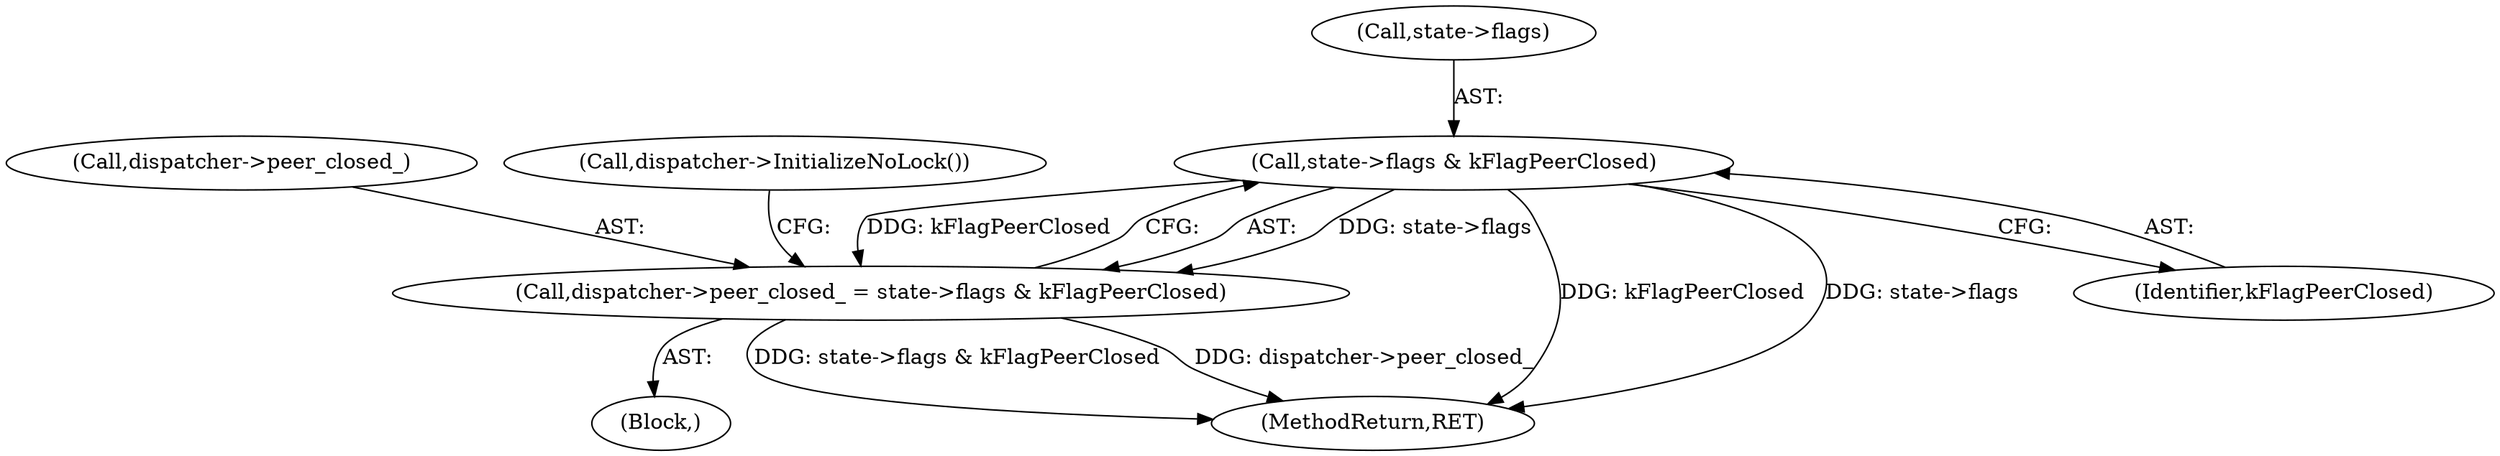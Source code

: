 digraph "0_Chrome_66e24a8793615bd9d5c238b1745b093090e1f72d_0@pointer" {
"1000244" [label="(Call,state->flags & kFlagPeerClosed)"];
"1000240" [label="(Call,dispatcher->peer_closed_ = state->flags & kFlagPeerClosed)"];
"1000240" [label="(Call,dispatcher->peer_closed_ = state->flags & kFlagPeerClosed)"];
"1000241" [label="(Call,dispatcher->peer_closed_)"];
"1000244" [label="(Call,state->flags & kFlagPeerClosed)"];
"1000257" [label="(MethodReturn,RET)"];
"1000251" [label="(Call,dispatcher->InitializeNoLock())"];
"1000248" [label="(Identifier,kFlagPeerClosed)"];
"1000224" [label="(Block,)"];
"1000245" [label="(Call,state->flags)"];
"1000244" -> "1000240"  [label="AST: "];
"1000244" -> "1000248"  [label="CFG: "];
"1000245" -> "1000244"  [label="AST: "];
"1000248" -> "1000244"  [label="AST: "];
"1000240" -> "1000244"  [label="CFG: "];
"1000244" -> "1000257"  [label="DDG: kFlagPeerClosed"];
"1000244" -> "1000257"  [label="DDG: state->flags"];
"1000244" -> "1000240"  [label="DDG: state->flags"];
"1000244" -> "1000240"  [label="DDG: kFlagPeerClosed"];
"1000240" -> "1000224"  [label="AST: "];
"1000241" -> "1000240"  [label="AST: "];
"1000251" -> "1000240"  [label="CFG: "];
"1000240" -> "1000257"  [label="DDG: state->flags & kFlagPeerClosed"];
"1000240" -> "1000257"  [label="DDG: dispatcher->peer_closed_"];
}
